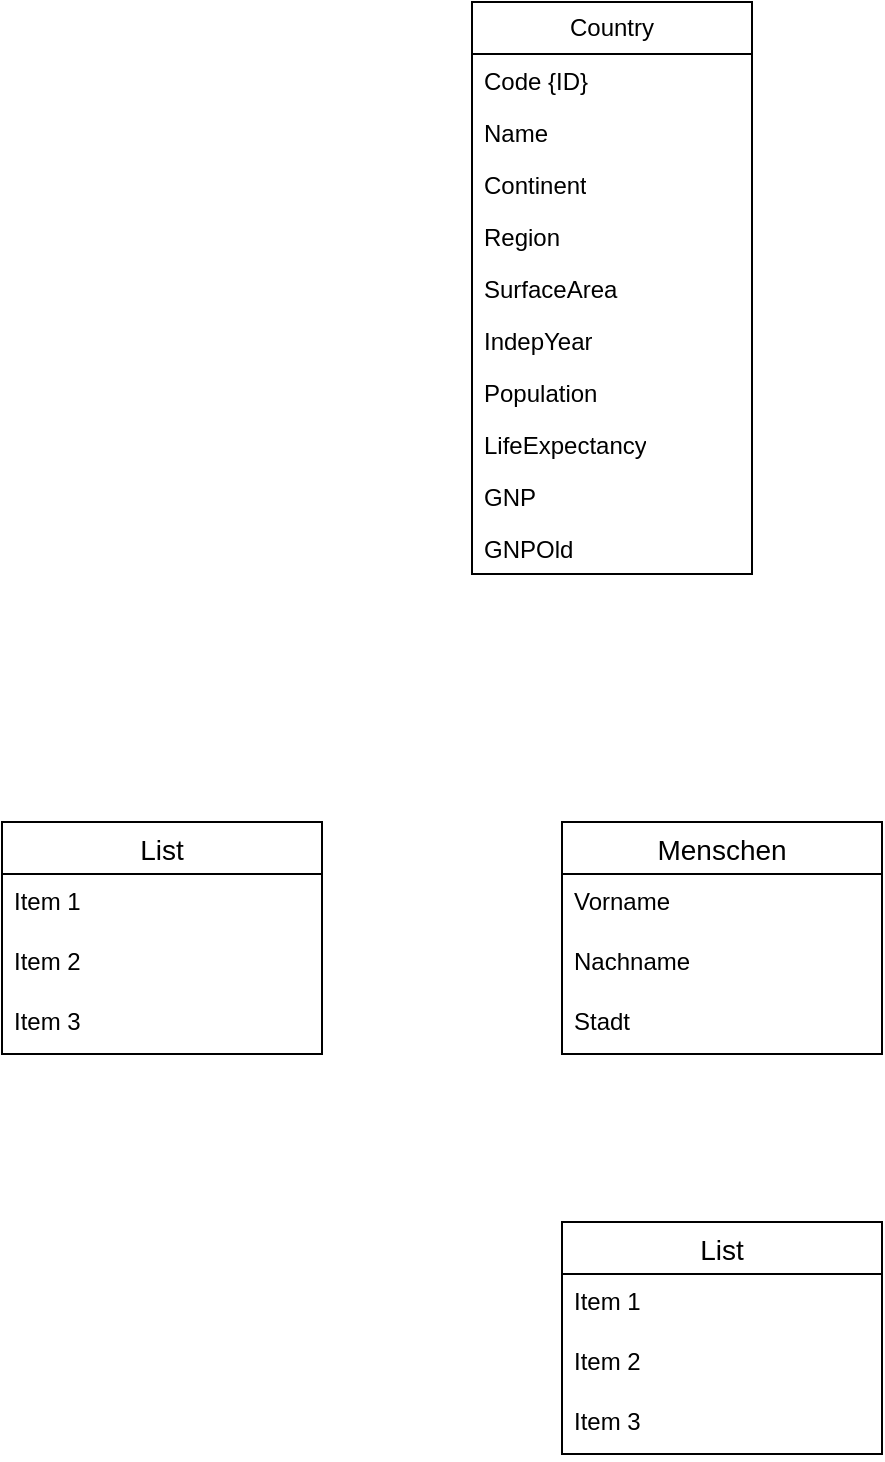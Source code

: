 <mxfile version="24.7.1" type="github">
  <diagram name="Page-1" id="T4SONYH3U6aK6BBRppJV">
    <mxGraphModel dx="1434" dy="792" grid="1" gridSize="10" guides="1" tooltips="1" connect="1" arrows="1" fold="1" page="1" pageScale="1" pageWidth="850" pageHeight="1100" math="0" shadow="0">
      <root>
        <mxCell id="0" />
        <mxCell id="1" parent="0" />
        <mxCell id="1snUkwZfA234v2FDVkkN-11" value="List" style="swimlane;fontStyle=0;childLayout=stackLayout;horizontal=1;startSize=26;horizontalStack=0;resizeParent=1;resizeParentMax=0;resizeLast=0;collapsible=1;marginBottom=0;align=center;fontSize=14;" parent="1" vertex="1">
          <mxGeometry x="50" y="580" width="160" height="116" as="geometry" />
        </mxCell>
        <mxCell id="1snUkwZfA234v2FDVkkN-12" value="Item 1" style="text;strokeColor=none;fillColor=none;spacingLeft=4;spacingRight=4;overflow=hidden;rotatable=0;points=[[0,0.5],[1,0.5]];portConstraint=eastwest;fontSize=12;whiteSpace=wrap;html=1;" parent="1snUkwZfA234v2FDVkkN-11" vertex="1">
          <mxGeometry y="26" width="160" height="30" as="geometry" />
        </mxCell>
        <mxCell id="1snUkwZfA234v2FDVkkN-13" value="Item 2" style="text;strokeColor=none;fillColor=none;spacingLeft=4;spacingRight=4;overflow=hidden;rotatable=0;points=[[0,0.5],[1,0.5]];portConstraint=eastwest;fontSize=12;whiteSpace=wrap;html=1;" parent="1snUkwZfA234v2FDVkkN-11" vertex="1">
          <mxGeometry y="56" width="160" height="30" as="geometry" />
        </mxCell>
        <mxCell id="1snUkwZfA234v2FDVkkN-14" value="Item 3" style="text;strokeColor=none;fillColor=none;spacingLeft=4;spacingRight=4;overflow=hidden;rotatable=0;points=[[0,0.5],[1,0.5]];portConstraint=eastwest;fontSize=12;whiteSpace=wrap;html=1;" parent="1snUkwZfA234v2FDVkkN-11" vertex="1">
          <mxGeometry y="86" width="160" height="30" as="geometry" />
        </mxCell>
        <mxCell id="1snUkwZfA234v2FDVkkN-15" value="Menschen" style="swimlane;fontStyle=0;childLayout=stackLayout;horizontal=1;startSize=26;horizontalStack=0;resizeParent=1;resizeParentMax=0;resizeLast=0;collapsible=1;marginBottom=0;align=center;fontSize=14;" parent="1" vertex="1">
          <mxGeometry x="330" y="580" width="160" height="116" as="geometry">
            <mxRectangle x="330" y="580" width="110" height="30" as="alternateBounds" />
          </mxGeometry>
        </mxCell>
        <mxCell id="1snUkwZfA234v2FDVkkN-16" value="Vorname" style="text;strokeColor=none;fillColor=none;spacingLeft=4;spacingRight=4;overflow=hidden;rotatable=0;points=[[0,0.5],[1,0.5]];portConstraint=eastwest;fontSize=12;whiteSpace=wrap;html=1;" parent="1snUkwZfA234v2FDVkkN-15" vertex="1">
          <mxGeometry y="26" width="160" height="30" as="geometry" />
        </mxCell>
        <mxCell id="1snUkwZfA234v2FDVkkN-17" value="Nachname" style="text;strokeColor=none;fillColor=none;spacingLeft=4;spacingRight=4;overflow=hidden;rotatable=0;points=[[0,0.5],[1,0.5]];portConstraint=eastwest;fontSize=12;whiteSpace=wrap;html=1;" parent="1snUkwZfA234v2FDVkkN-15" vertex="1">
          <mxGeometry y="56" width="160" height="30" as="geometry" />
        </mxCell>
        <mxCell id="1snUkwZfA234v2FDVkkN-18" value="Stadt" style="text;strokeColor=none;fillColor=none;spacingLeft=4;spacingRight=4;overflow=hidden;rotatable=0;points=[[0,0.5],[1,0.5]];portConstraint=eastwest;fontSize=12;whiteSpace=wrap;html=1;" parent="1snUkwZfA234v2FDVkkN-15" vertex="1">
          <mxGeometry y="86" width="160" height="30" as="geometry" />
        </mxCell>
        <mxCell id="1snUkwZfA234v2FDVkkN-19" value="List" style="swimlane;fontStyle=0;childLayout=stackLayout;horizontal=1;startSize=26;horizontalStack=0;resizeParent=1;resizeParentMax=0;resizeLast=0;collapsible=1;marginBottom=0;align=center;fontSize=14;" parent="1" vertex="1">
          <mxGeometry x="330" y="780" width="160" height="116" as="geometry" />
        </mxCell>
        <mxCell id="1snUkwZfA234v2FDVkkN-20" value="Item 1" style="text;strokeColor=none;fillColor=none;spacingLeft=4;spacingRight=4;overflow=hidden;rotatable=0;points=[[0,0.5],[1,0.5]];portConstraint=eastwest;fontSize=12;whiteSpace=wrap;html=1;" parent="1snUkwZfA234v2FDVkkN-19" vertex="1">
          <mxGeometry y="26" width="160" height="30" as="geometry" />
        </mxCell>
        <mxCell id="1snUkwZfA234v2FDVkkN-21" value="Item 2" style="text;strokeColor=none;fillColor=none;spacingLeft=4;spacingRight=4;overflow=hidden;rotatable=0;points=[[0,0.5],[1,0.5]];portConstraint=eastwest;fontSize=12;whiteSpace=wrap;html=1;" parent="1snUkwZfA234v2FDVkkN-19" vertex="1">
          <mxGeometry y="56" width="160" height="30" as="geometry" />
        </mxCell>
        <mxCell id="1snUkwZfA234v2FDVkkN-22" value="Item 3" style="text;strokeColor=none;fillColor=none;spacingLeft=4;spacingRight=4;overflow=hidden;rotatable=0;points=[[0,0.5],[1,0.5]];portConstraint=eastwest;fontSize=12;whiteSpace=wrap;html=1;" parent="1snUkwZfA234v2FDVkkN-19" vertex="1">
          <mxGeometry y="86" width="160" height="30" as="geometry" />
        </mxCell>
        <mxCell id="0_5L_YD1gKvM8G9dwzct-1" value="Country" style="swimlane;fontStyle=0;childLayout=stackLayout;horizontal=1;startSize=26;fillColor=none;horizontalStack=0;resizeParent=1;resizeParentMax=0;resizeLast=0;collapsible=1;marginBottom=0;whiteSpace=wrap;html=1;" parent="1" vertex="1">
          <mxGeometry x="285" y="170" width="140" height="286" as="geometry" />
        </mxCell>
        <mxCell id="0_5L_YD1gKvM8G9dwzct-2" value="Code {ID}" style="text;strokeColor=none;fillColor=none;align=left;verticalAlign=top;spacingLeft=4;spacingRight=4;overflow=hidden;rotatable=0;points=[[0,0.5],[1,0.5]];portConstraint=eastwest;whiteSpace=wrap;html=1;" parent="0_5L_YD1gKvM8G9dwzct-1" vertex="1">
          <mxGeometry y="26" width="140" height="26" as="geometry" />
        </mxCell>
        <mxCell id="0_5L_YD1gKvM8G9dwzct-3" value="Name" style="text;strokeColor=none;fillColor=none;align=left;verticalAlign=top;spacingLeft=4;spacingRight=4;overflow=hidden;rotatable=0;points=[[0,0.5],[1,0.5]];portConstraint=eastwest;whiteSpace=wrap;html=1;" parent="0_5L_YD1gKvM8G9dwzct-1" vertex="1">
          <mxGeometry y="52" width="140" height="26" as="geometry" />
        </mxCell>
        <mxCell id="0_5L_YD1gKvM8G9dwzct-4" value="Continent" style="text;strokeColor=none;fillColor=none;align=left;verticalAlign=top;spacingLeft=4;spacingRight=4;overflow=hidden;rotatable=0;points=[[0,0.5],[1,0.5]];portConstraint=eastwest;whiteSpace=wrap;html=1;" parent="0_5L_YD1gKvM8G9dwzct-1" vertex="1">
          <mxGeometry y="78" width="140" height="26" as="geometry" />
        </mxCell>
        <mxCell id="0_5L_YD1gKvM8G9dwzct-10" value="Region" style="text;strokeColor=none;fillColor=none;align=left;verticalAlign=top;spacingLeft=4;spacingRight=4;overflow=hidden;rotatable=0;points=[[0,0.5],[1,0.5]];portConstraint=eastwest;whiteSpace=wrap;html=1;" parent="0_5L_YD1gKvM8G9dwzct-1" vertex="1">
          <mxGeometry y="104" width="140" height="26" as="geometry" />
        </mxCell>
        <mxCell id="0_5L_YD1gKvM8G9dwzct-11" value="SurfaceArea" style="text;strokeColor=none;fillColor=none;align=left;verticalAlign=top;spacingLeft=4;spacingRight=4;overflow=hidden;rotatable=0;points=[[0,0.5],[1,0.5]];portConstraint=eastwest;whiteSpace=wrap;html=1;" parent="0_5L_YD1gKvM8G9dwzct-1" vertex="1">
          <mxGeometry y="130" width="140" height="26" as="geometry" />
        </mxCell>
        <mxCell id="0_5L_YD1gKvM8G9dwzct-12" value="IndepYear" style="text;strokeColor=none;fillColor=none;align=left;verticalAlign=top;spacingLeft=4;spacingRight=4;overflow=hidden;rotatable=0;points=[[0,0.5],[1,0.5]];portConstraint=eastwest;whiteSpace=wrap;html=1;" parent="0_5L_YD1gKvM8G9dwzct-1" vertex="1">
          <mxGeometry y="156" width="140" height="26" as="geometry" />
        </mxCell>
        <mxCell id="0_5L_YD1gKvM8G9dwzct-13" value="Population" style="text;strokeColor=none;fillColor=none;align=left;verticalAlign=top;spacingLeft=4;spacingRight=4;overflow=hidden;rotatable=0;points=[[0,0.5],[1,0.5]];portConstraint=eastwest;whiteSpace=wrap;html=1;" parent="0_5L_YD1gKvM8G9dwzct-1" vertex="1">
          <mxGeometry y="182" width="140" height="26" as="geometry" />
        </mxCell>
        <mxCell id="0_5L_YD1gKvM8G9dwzct-14" value="LifeExpectancy" style="text;strokeColor=none;fillColor=none;align=left;verticalAlign=top;spacingLeft=4;spacingRight=4;overflow=hidden;rotatable=0;points=[[0,0.5],[1,0.5]];portConstraint=eastwest;whiteSpace=wrap;html=1;" parent="0_5L_YD1gKvM8G9dwzct-1" vertex="1">
          <mxGeometry y="208" width="140" height="26" as="geometry" />
        </mxCell>
        <mxCell id="0_5L_YD1gKvM8G9dwzct-15" value="GNP" style="text;strokeColor=none;fillColor=none;align=left;verticalAlign=top;spacingLeft=4;spacingRight=4;overflow=hidden;rotatable=0;points=[[0,0.5],[1,0.5]];portConstraint=eastwest;whiteSpace=wrap;html=1;" parent="0_5L_YD1gKvM8G9dwzct-1" vertex="1">
          <mxGeometry y="234" width="140" height="26" as="geometry" />
        </mxCell>
        <mxCell id="0_5L_YD1gKvM8G9dwzct-16" value="GNPOld" style="text;strokeColor=none;fillColor=none;align=left;verticalAlign=top;spacingLeft=4;spacingRight=4;overflow=hidden;rotatable=0;points=[[0,0.5],[1,0.5]];portConstraint=eastwest;whiteSpace=wrap;html=1;" parent="0_5L_YD1gKvM8G9dwzct-1" vertex="1">
          <mxGeometry y="260" width="140" height="26" as="geometry" />
        </mxCell>
      </root>
    </mxGraphModel>
  </diagram>
</mxfile>
